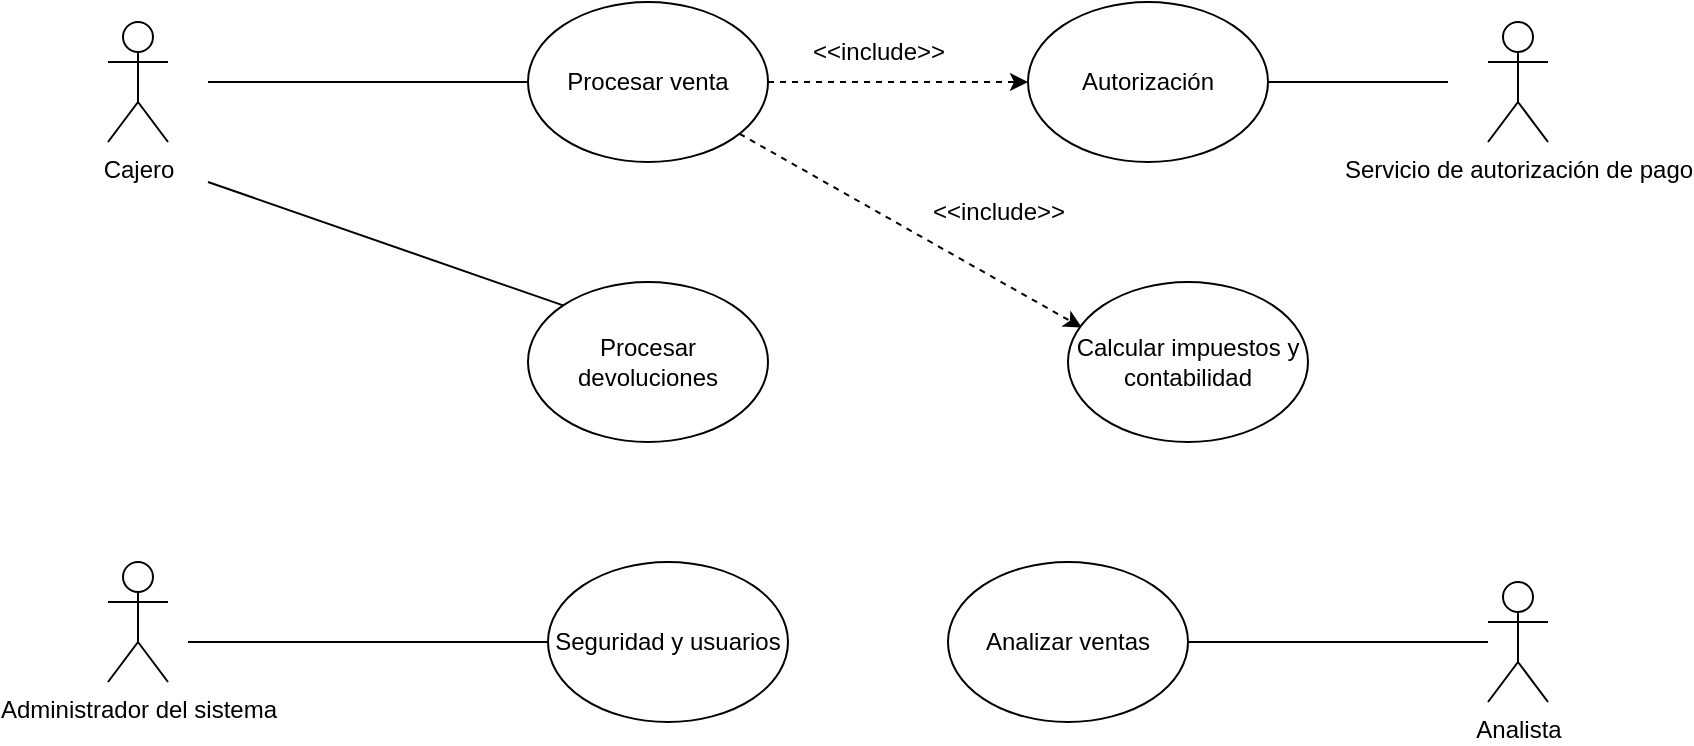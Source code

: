 <mxfile version="24.9.3">
  <diagram name="Página-1" id="sY5rSmiLZ9Vusw1U3zlM">
    <mxGraphModel dx="1877" dy="522" grid="1" gridSize="10" guides="1" tooltips="1" connect="1" arrows="1" fold="1" page="1" pageScale="1" pageWidth="827" pageHeight="1169" math="0" shadow="0">
      <root>
        <mxCell id="0" />
        <mxCell id="1" parent="0" />
        <mxCell id="XLTuv4D5heL4XjRssVoR-1" value="Administrador del&lt;span style=&quot;background-color: initial;&quot;&gt;&amp;nbsp;sistema&lt;/span&gt;" style="shape=umlActor;verticalLabelPosition=bottom;verticalAlign=top;html=1;outlineConnect=0;" parent="1" vertex="1">
          <mxGeometry x="40" y="340" width="30" height="60" as="geometry" />
        </mxCell>
        <mxCell id="XLTuv4D5heL4XjRssVoR-2" value="Servicio de autorización de pago" style="shape=umlActor;verticalLabelPosition=bottom;verticalAlign=top;html=1;outlineConnect=0;" parent="1" vertex="1">
          <mxGeometry x="730" y="70" width="30" height="60" as="geometry" />
        </mxCell>
        <mxCell id="XLTuv4D5heL4XjRssVoR-3" value="Cajero" style="shape=umlActor;verticalLabelPosition=bottom;verticalAlign=top;html=1;outlineConnect=0;" parent="1" vertex="1">
          <mxGeometry x="40" y="70" width="30" height="60" as="geometry" />
        </mxCell>
        <mxCell id="XLTuv4D5heL4XjRssVoR-4" value="Procesar venta" style="ellipse;whiteSpace=wrap;html=1;" parent="1" vertex="1">
          <mxGeometry x="250" y="60" width="120" height="80" as="geometry" />
        </mxCell>
        <mxCell id="XLTuv4D5heL4XjRssVoR-5" value="Procesar devoluciones" style="ellipse;whiteSpace=wrap;html=1;" parent="1" vertex="1">
          <mxGeometry x="250" y="200" width="120" height="80" as="geometry" />
        </mxCell>
        <mxCell id="XLTuv4D5heL4XjRssVoR-10" value="" style="endArrow=none;html=1;rounded=0;entryX=0;entryY=0.5;entryDx=0;entryDy=0;" parent="1" target="XLTuv4D5heL4XjRssVoR-11" edge="1">
          <mxGeometry width="50" height="50" relative="1" as="geometry">
            <mxPoint x="80" y="380" as="sourcePoint" />
            <mxPoint x="180" y="330" as="targetPoint" />
          </mxGeometry>
        </mxCell>
        <mxCell id="XLTuv4D5heL4XjRssVoR-11" value="Seguridad y usuarios" style="ellipse;whiteSpace=wrap;html=1;" parent="1" vertex="1">
          <mxGeometry x="260" y="340" width="120" height="80" as="geometry" />
        </mxCell>
        <mxCell id="XLTuv4D5heL4XjRssVoR-12" value="" style="endArrow=classic;dashed=1;html=1;rounded=0;exitX=1;exitY=0.5;exitDx=0;exitDy=0;startArrow=none;startFill=0;endFill=1;" parent="1" source="XLTuv4D5heL4XjRssVoR-4" edge="1">
          <mxGeometry width="50" height="50" relative="1" as="geometry">
            <mxPoint x="390" y="120" as="sourcePoint" />
            <mxPoint x="500" y="100" as="targetPoint" />
          </mxGeometry>
        </mxCell>
        <mxCell id="XLTuv4D5heL4XjRssVoR-13" value="" style="endArrow=none;html=1;rounded=0;entryX=0;entryY=0.5;entryDx=0;entryDy=0;" parent="1" target="XLTuv4D5heL4XjRssVoR-4" edge="1">
          <mxGeometry width="50" height="50" relative="1" as="geometry">
            <mxPoint x="90" y="100" as="sourcePoint" />
            <mxPoint x="170" y="90" as="targetPoint" />
          </mxGeometry>
        </mxCell>
        <mxCell id="XLTuv4D5heL4XjRssVoR-14" value="&amp;lt;&amp;lt;include&lt;span style=&quot;background-color: initial;&quot;&gt;&amp;gt;&amp;gt;&lt;/span&gt;" style="text;html=1;align=center;verticalAlign=middle;resizable=0;points=[];autosize=1;strokeColor=none;fillColor=none;" parent="1" vertex="1">
          <mxGeometry x="380" y="70" width="90" height="30" as="geometry" />
        </mxCell>
        <mxCell id="XLTuv4D5heL4XjRssVoR-15" value="" style="endArrow=none;html=1;rounded=0;exitX=0;exitY=0;exitDx=0;exitDy=0;" parent="1" source="XLTuv4D5heL4XjRssVoR-5" edge="1">
          <mxGeometry width="50" height="50" relative="1" as="geometry">
            <mxPoint x="130" y="210" as="sourcePoint" />
            <mxPoint x="90" y="150" as="targetPoint" />
          </mxGeometry>
        </mxCell>
        <mxCell id="XLTuv4D5heL4XjRssVoR-19" value="Analista" style="shape=umlActor;verticalLabelPosition=bottom;verticalAlign=top;html=1;outlineConnect=0;" parent="1" vertex="1">
          <mxGeometry x="730" y="350" width="30" height="60" as="geometry" />
        </mxCell>
        <mxCell id="XLTuv4D5heL4XjRssVoR-21" value="Analizar ventas" style="ellipse;whiteSpace=wrap;html=1;" parent="1" vertex="1">
          <mxGeometry x="460" y="340" width="120" height="80" as="geometry" />
        </mxCell>
        <mxCell id="XLTuv4D5heL4XjRssVoR-22" value="Autorización" style="ellipse;whiteSpace=wrap;html=1;" parent="1" vertex="1">
          <mxGeometry x="500" y="60" width="120" height="80" as="geometry" />
        </mxCell>
        <mxCell id="XLTuv4D5heL4XjRssVoR-23" value="" style="endArrow=none;html=1;rounded=0;exitX=1;exitY=0.5;exitDx=0;exitDy=0;" parent="1" source="XLTuv4D5heL4XjRssVoR-22" edge="1">
          <mxGeometry width="50" height="50" relative="1" as="geometry">
            <mxPoint x="630" y="120" as="sourcePoint" />
            <mxPoint x="710" y="100" as="targetPoint" />
          </mxGeometry>
        </mxCell>
        <mxCell id="XLTuv4D5heL4XjRssVoR-24" value="" style="endArrow=classic;dashed=1;html=1;rounded=0;startArrow=none;startFill=0;endFill=1;entryX=0.058;entryY=0.285;entryDx=0;entryDy=0;entryPerimeter=0;" parent="1" source="XLTuv4D5heL4XjRssVoR-4" edge="1">
          <mxGeometry width="50" height="50" relative="1" as="geometry">
            <mxPoint x="380" y="160" as="sourcePoint" />
            <mxPoint x="526.96" y="222.8" as="targetPoint" />
          </mxGeometry>
        </mxCell>
        <mxCell id="XLTuv4D5heL4XjRssVoR-26" value="&amp;lt;&amp;lt;include&lt;span style=&quot;background-color: initial;&quot;&gt;&amp;gt;&amp;gt;&lt;/span&gt;" style="text;html=1;align=center;verticalAlign=middle;resizable=0;points=[];autosize=1;strokeColor=none;fillColor=none;rotation=0;" parent="1" vertex="1">
          <mxGeometry x="440" y="150" width="90" height="30" as="geometry" />
        </mxCell>
        <mxCell id="XLTuv4D5heL4XjRssVoR-28" value="Calcular impuestos y contabilidad" style="ellipse;whiteSpace=wrap;html=1;" parent="1" vertex="1">
          <mxGeometry x="520" y="200" width="120" height="80" as="geometry" />
        </mxCell>
        <mxCell id="XLTuv4D5heL4XjRssVoR-29" value="" style="endArrow=none;html=1;rounded=0;exitX=1;exitY=0.5;exitDx=0;exitDy=0;" parent="1" source="XLTuv4D5heL4XjRssVoR-21" target="XLTuv4D5heL4XjRssVoR-19" edge="1">
          <mxGeometry width="50" height="50" relative="1" as="geometry">
            <mxPoint x="650" y="360" as="sourcePoint" />
            <mxPoint x="710" y="380" as="targetPoint" />
          </mxGeometry>
        </mxCell>
      </root>
    </mxGraphModel>
  </diagram>
</mxfile>
